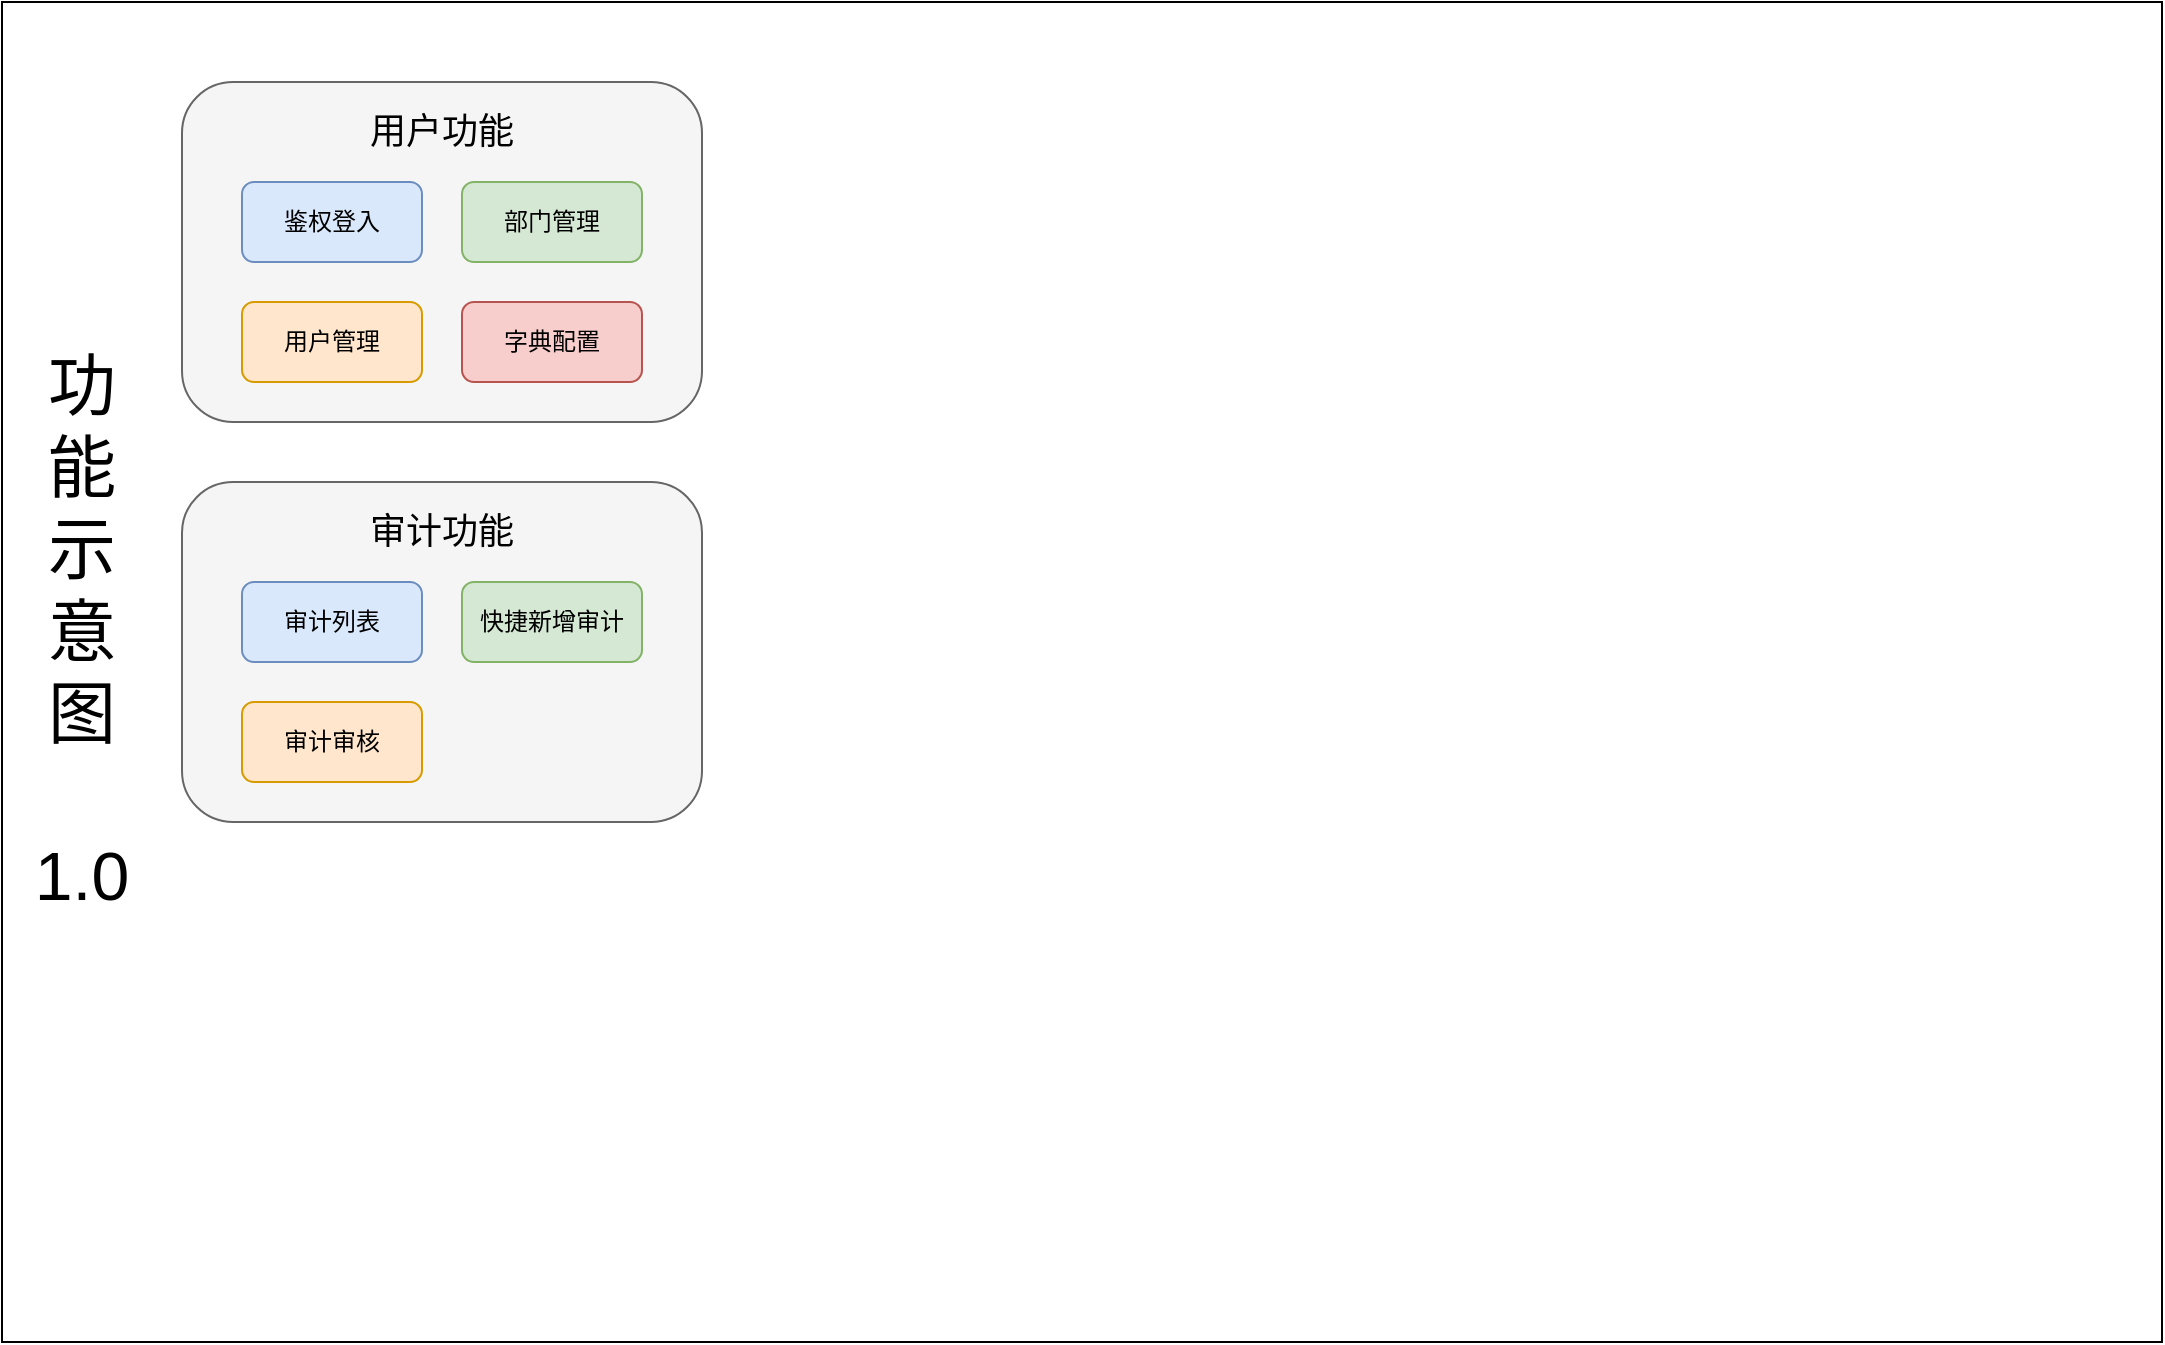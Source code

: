 <mxfile version="24.0.3" type="github">
  <diagram name="第 1 页" id="0BPGrZjvOIaT2mZOJnHN">
    <mxGraphModel dx="1562" dy="781" grid="1" gridSize="10" guides="1" tooltips="1" connect="1" arrows="1" fold="1" page="1" pageScale="1" pageWidth="827" pageHeight="1169" math="0" shadow="0">
      <root>
        <mxCell id="0" />
        <mxCell id="1" parent="0" />
        <mxCell id="G3loWDsG2SVTk1HPXEyh-1" value="" style="rounded=0;whiteSpace=wrap;html=1;" vertex="1" parent="1">
          <mxGeometry x="40" y="40" width="1080" height="670" as="geometry" />
        </mxCell>
        <mxCell id="G3loWDsG2SVTk1HPXEyh-3" value="&lt;font style=&quot;font-size: 34px;&quot;&gt;功能示意图&lt;/font&gt;&lt;div&gt;&lt;font style=&quot;font-size: 34px;&quot;&gt;&lt;br&gt;&lt;/font&gt;&lt;/div&gt;&lt;div&gt;&lt;font style=&quot;font-size: 34px;&quot;&gt;1.0&lt;/font&gt;&lt;/div&gt;&lt;div&gt;&lt;font style=&quot;font-size: 34px;&quot;&gt;&lt;br&gt;&lt;/font&gt;&lt;/div&gt;" style="text;html=1;align=center;verticalAlign=middle;whiteSpace=wrap;rounded=0;" vertex="1" parent="1">
          <mxGeometry x="50" y="215" width="60" height="320" as="geometry" />
        </mxCell>
        <mxCell id="G3loWDsG2SVTk1HPXEyh-4" value="" style="rounded=1;whiteSpace=wrap;html=1;fillColor=#f5f5f5;fontColor=#333333;strokeColor=#666666;" vertex="1" parent="1">
          <mxGeometry x="130" y="80" width="260" height="170" as="geometry" />
        </mxCell>
        <mxCell id="G3loWDsG2SVTk1HPXEyh-5" value="&lt;font style=&quot;font-size: 18px;&quot;&gt;用户功能&lt;/font&gt;" style="text;html=1;align=center;verticalAlign=middle;whiteSpace=wrap;rounded=0;" vertex="1" parent="1">
          <mxGeometry x="215" y="90" width="90" height="30" as="geometry" />
        </mxCell>
        <mxCell id="G3loWDsG2SVTk1HPXEyh-6" value="鉴权登入" style="rounded=1;whiteSpace=wrap;html=1;fillColor=#dae8fc;strokeColor=#6c8ebf;" vertex="1" parent="1">
          <mxGeometry x="160" y="130" width="90" height="40" as="geometry" />
        </mxCell>
        <mxCell id="G3loWDsG2SVTk1HPXEyh-7" value="部门管理" style="rounded=1;whiteSpace=wrap;html=1;fillColor=#d5e8d4;strokeColor=#82b366;" vertex="1" parent="1">
          <mxGeometry x="270" y="130" width="90" height="40" as="geometry" />
        </mxCell>
        <mxCell id="G3loWDsG2SVTk1HPXEyh-8" value="用户管理" style="rounded=1;whiteSpace=wrap;html=1;fillColor=#ffe6cc;strokeColor=#d79b00;" vertex="1" parent="1">
          <mxGeometry x="160" y="190" width="90" height="40" as="geometry" />
        </mxCell>
        <mxCell id="G3loWDsG2SVTk1HPXEyh-9" value="字典配置" style="rounded=1;whiteSpace=wrap;html=1;fillColor=#f8cecc;strokeColor=#b85450;" vertex="1" parent="1">
          <mxGeometry x="270" y="190" width="90" height="40" as="geometry" />
        </mxCell>
        <mxCell id="G3loWDsG2SVTk1HPXEyh-10" value="" style="rounded=1;whiteSpace=wrap;html=1;fillColor=#f5f5f5;fontColor=#333333;strokeColor=#666666;" vertex="1" parent="1">
          <mxGeometry x="130" y="280" width="260" height="170" as="geometry" />
        </mxCell>
        <mxCell id="G3loWDsG2SVTk1HPXEyh-12" value="审计列表" style="rounded=1;whiteSpace=wrap;html=1;fillColor=#dae8fc;strokeColor=#6c8ebf;" vertex="1" parent="1">
          <mxGeometry x="160" y="330" width="90" height="40" as="geometry" />
        </mxCell>
        <mxCell id="G3loWDsG2SVTk1HPXEyh-13" value="快捷新增审计" style="rounded=1;whiteSpace=wrap;html=1;fillColor=#d5e8d4;strokeColor=#82b366;" vertex="1" parent="1">
          <mxGeometry x="270" y="330" width="90" height="40" as="geometry" />
        </mxCell>
        <mxCell id="G3loWDsG2SVTk1HPXEyh-14" value="审计审核" style="rounded=1;whiteSpace=wrap;html=1;fillColor=#ffe6cc;strokeColor=#d79b00;" vertex="1" parent="1">
          <mxGeometry x="160" y="390" width="90" height="40" as="geometry" />
        </mxCell>
        <mxCell id="G3loWDsG2SVTk1HPXEyh-16" value="&lt;font style=&quot;font-size: 18px;&quot;&gt;审计功能&lt;/font&gt;" style="text;html=1;align=center;verticalAlign=middle;whiteSpace=wrap;rounded=0;" vertex="1" parent="1">
          <mxGeometry x="215" y="290" width="90" height="30" as="geometry" />
        </mxCell>
      </root>
    </mxGraphModel>
  </diagram>
</mxfile>
